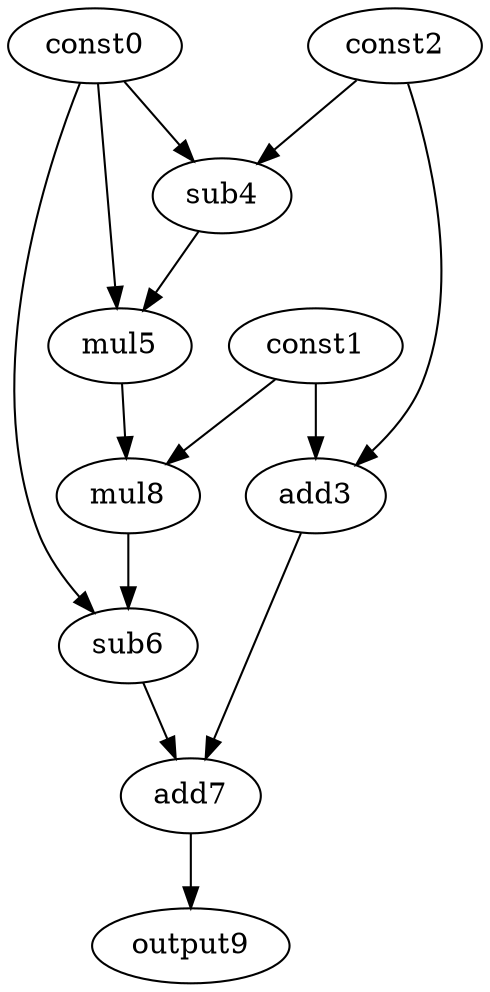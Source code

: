 digraph G { 
const0[opcode=const]; 
const1[opcode=const]; 
const2[opcode=const]; 
add3[opcode=add]; 
sub4[opcode=sub]; 
mul5[opcode=mul]; 
sub6[opcode=sub]; 
add7[opcode=add]; 
mul8[opcode=mul]; 
output9[opcode=output]; 
const1->add3[operand=0];
const2->add3[operand=1];
const0->sub4[operand=0];
const2->sub4[operand=1];
const0->mul5[operand=0];
sub4->mul5[operand=1];
const1->mul8[operand=0];
mul5->mul8[operand=1];
mul8->sub6[operand=0];
const0->sub6[operand=1];
add3->add7[operand=0];
sub6->add7[operand=1];
add7->output9[operand=0];
}
